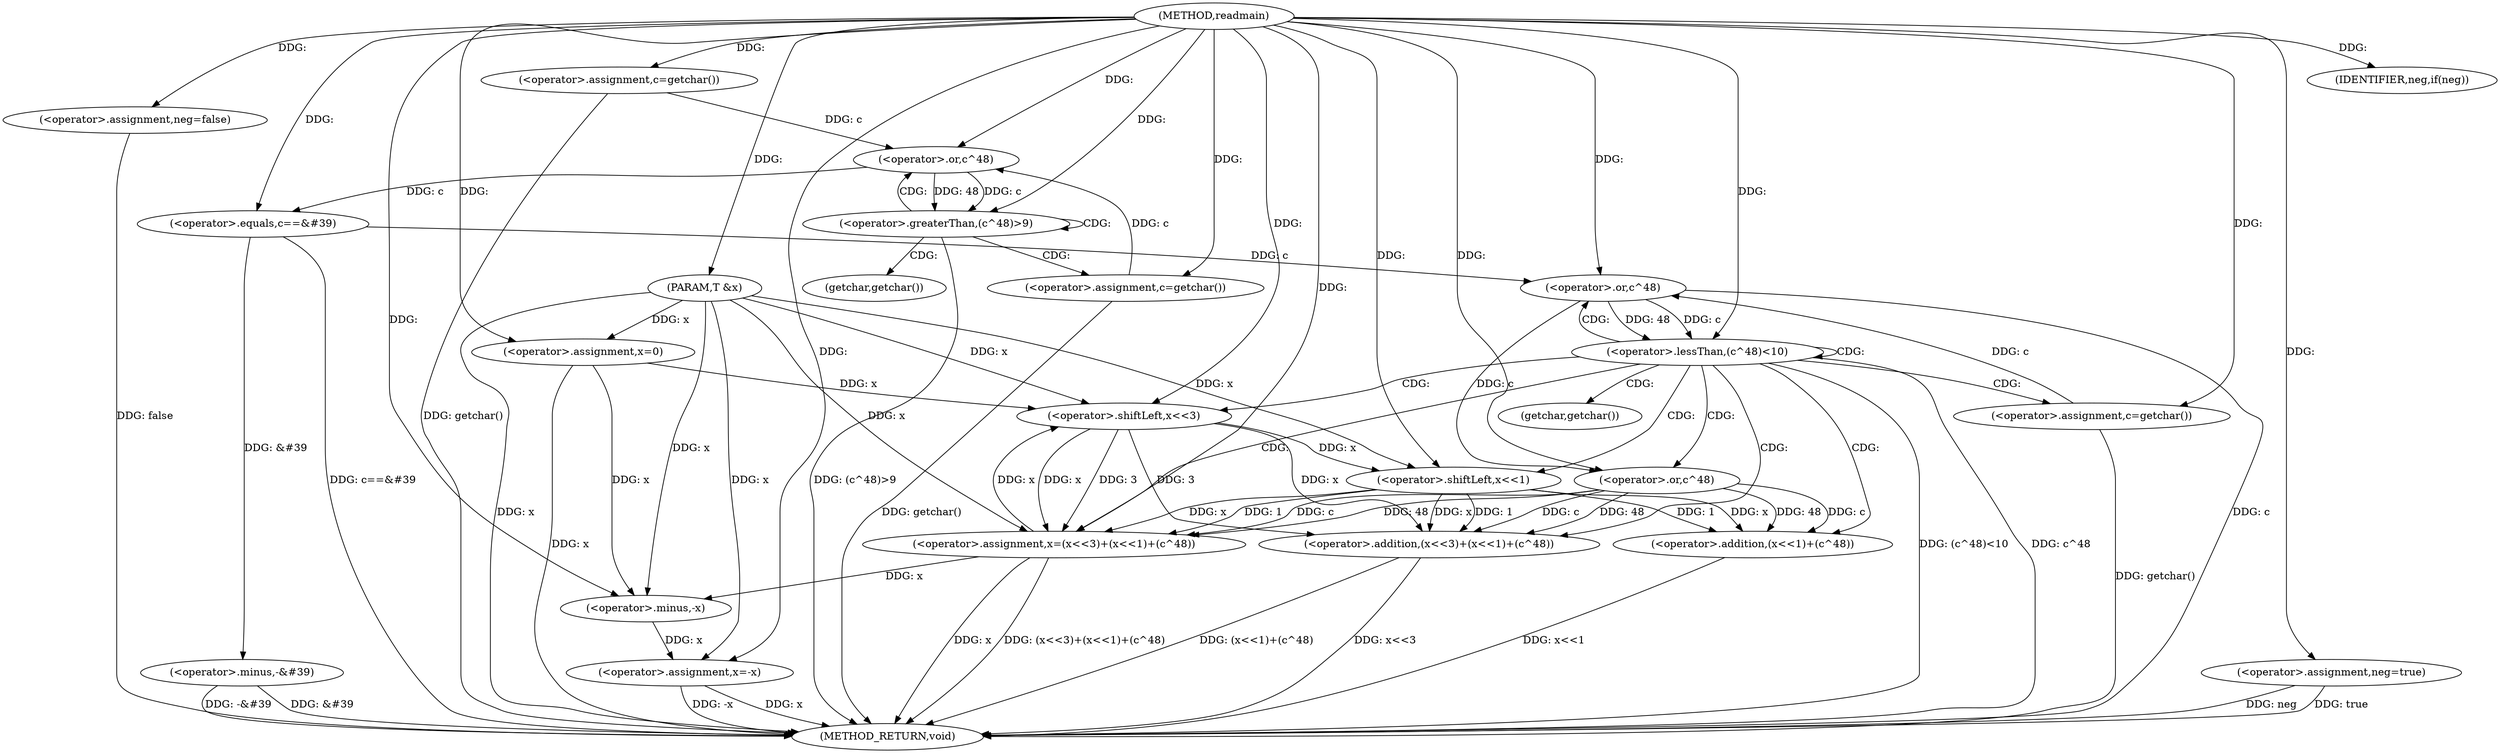 digraph "readmain" {  
"1000101" [label = "(METHOD,readmain)" ]
"1000162" [label = "(METHOD_RETURN,void)" ]
"1000102" [label = "(PARAM,T &x)" ]
"1000105" [label = "(<operator>.assignment,neg=false)" ]
"1000109" [label = "(<operator>.assignment,c=getchar())" ]
"1000121" [label = "(<operator>.equals,c==&#39)" ]
"1000125" [label = "(<operator>.minus,-&#39)" ]
"1000128" [label = "(<operator>.assignment,neg=true)" ]
"1000113" [label = "(<operator>.greaterThan,(c^48)>9)" ]
"1000118" [label = "(<operator>.assignment,c=getchar())" ]
"1000132" [label = "(<operator>.assignment,x=0)" ]
"1000135" [label = "(<operator>.lessThan,(c^48)<10)" ]
"1000140" [label = "(<operator>.assignment,c=getchar())" ]
"1000143" [label = "(<operator>.assignment,x=(x<<3)+(x<<1)+(c^48))" ]
"1000157" [label = "(IDENTIFIER,neg,if(neg))" ]
"1000158" [label = "(<operator>.assignment,x=-x)" ]
"1000114" [label = "(<operator>.or,c^48)" ]
"1000136" [label = "(<operator>.or,c^48)" ]
"1000145" [label = "(<operator>.addition,(x<<3)+(x<<1)+(c^48))" ]
"1000160" [label = "(<operator>.minus,-x)" ]
"1000146" [label = "(<operator>.shiftLeft,x<<3)" ]
"1000149" [label = "(<operator>.addition,(x<<1)+(c^48))" ]
"1000150" [label = "(<operator>.shiftLeft,x<<1)" ]
"1000153" [label = "(<operator>.or,c^48)" ]
"1000120" [label = "(getchar,getchar())" ]
"1000142" [label = "(getchar,getchar())" ]
  "1000102" -> "1000162"  [ label = "DDG: x"] 
  "1000109" -> "1000162"  [ label = "DDG: getchar()"] 
  "1000113" -> "1000162"  [ label = "DDG: (c^48)>9"] 
  "1000121" -> "1000162"  [ label = "DDG: c==&#39"] 
  "1000125" -> "1000162"  [ label = "DDG: &#39"] 
  "1000125" -> "1000162"  [ label = "DDG: -&#39"] 
  "1000128" -> "1000162"  [ label = "DDG: neg"] 
  "1000132" -> "1000162"  [ label = "DDG: x"] 
  "1000136" -> "1000162"  [ label = "DDG: c"] 
  "1000135" -> "1000162"  [ label = "DDG: c^48"] 
  "1000135" -> "1000162"  [ label = "DDG: (c^48)<10"] 
  "1000158" -> "1000162"  [ label = "DDG: x"] 
  "1000158" -> "1000162"  [ label = "DDG: -x"] 
  "1000143" -> "1000162"  [ label = "DDG: x"] 
  "1000145" -> "1000162"  [ label = "DDG: x<<3"] 
  "1000149" -> "1000162"  [ label = "DDG: x<<1"] 
  "1000145" -> "1000162"  [ label = "DDG: (x<<1)+(c^48)"] 
  "1000143" -> "1000162"  [ label = "DDG: (x<<3)+(x<<1)+(c^48)"] 
  "1000140" -> "1000162"  [ label = "DDG: getchar()"] 
  "1000118" -> "1000162"  [ label = "DDG: getchar()"] 
  "1000128" -> "1000162"  [ label = "DDG: true"] 
  "1000105" -> "1000162"  [ label = "DDG: false"] 
  "1000101" -> "1000102"  [ label = "DDG: "] 
  "1000101" -> "1000105"  [ label = "DDG: "] 
  "1000101" -> "1000109"  [ label = "DDG: "] 
  "1000101" -> "1000128"  [ label = "DDG: "] 
  "1000101" -> "1000118"  [ label = "DDG: "] 
  "1000114" -> "1000121"  [ label = "DDG: c"] 
  "1000101" -> "1000121"  [ label = "DDG: "] 
  "1000121" -> "1000125"  [ label = "DDG: &#39"] 
  "1000101" -> "1000132"  [ label = "DDG: "] 
  "1000101" -> "1000140"  [ label = "DDG: "] 
  "1000146" -> "1000143"  [ label = "DDG: 3"] 
  "1000146" -> "1000143"  [ label = "DDG: x"] 
  "1000153" -> "1000143"  [ label = "DDG: 48"] 
  "1000153" -> "1000143"  [ label = "DDG: c"] 
  "1000150" -> "1000143"  [ label = "DDG: x"] 
  "1000150" -> "1000143"  [ label = "DDG: 1"] 
  "1000101" -> "1000157"  [ label = "DDG: "] 
  "1000160" -> "1000158"  [ label = "DDG: x"] 
  "1000114" -> "1000113"  [ label = "DDG: c"] 
  "1000114" -> "1000113"  [ label = "DDG: 48"] 
  "1000101" -> "1000113"  [ label = "DDG: "] 
  "1000102" -> "1000132"  [ label = "DDG: x"] 
  "1000136" -> "1000135"  [ label = "DDG: c"] 
  "1000136" -> "1000135"  [ label = "DDG: 48"] 
  "1000101" -> "1000135"  [ label = "DDG: "] 
  "1000102" -> "1000143"  [ label = "DDG: x"] 
  "1000101" -> "1000143"  [ label = "DDG: "] 
  "1000102" -> "1000158"  [ label = "DDG: x"] 
  "1000101" -> "1000158"  [ label = "DDG: "] 
  "1000109" -> "1000114"  [ label = "DDG: c"] 
  "1000118" -> "1000114"  [ label = "DDG: c"] 
  "1000101" -> "1000114"  [ label = "DDG: "] 
  "1000121" -> "1000136"  [ label = "DDG: c"] 
  "1000140" -> "1000136"  [ label = "DDG: c"] 
  "1000101" -> "1000136"  [ label = "DDG: "] 
  "1000146" -> "1000145"  [ label = "DDG: 3"] 
  "1000146" -> "1000145"  [ label = "DDG: x"] 
  "1000153" -> "1000145"  [ label = "DDG: 48"] 
  "1000153" -> "1000145"  [ label = "DDG: c"] 
  "1000150" -> "1000145"  [ label = "DDG: x"] 
  "1000150" -> "1000145"  [ label = "DDG: 1"] 
  "1000132" -> "1000160"  [ label = "DDG: x"] 
  "1000143" -> "1000160"  [ label = "DDG: x"] 
  "1000102" -> "1000160"  [ label = "DDG: x"] 
  "1000101" -> "1000160"  [ label = "DDG: "] 
  "1000132" -> "1000146"  [ label = "DDG: x"] 
  "1000143" -> "1000146"  [ label = "DDG: x"] 
  "1000102" -> "1000146"  [ label = "DDG: x"] 
  "1000101" -> "1000146"  [ label = "DDG: "] 
  "1000150" -> "1000149"  [ label = "DDG: x"] 
  "1000150" -> "1000149"  [ label = "DDG: 1"] 
  "1000153" -> "1000149"  [ label = "DDG: 48"] 
  "1000153" -> "1000149"  [ label = "DDG: c"] 
  "1000146" -> "1000150"  [ label = "DDG: x"] 
  "1000102" -> "1000150"  [ label = "DDG: x"] 
  "1000101" -> "1000150"  [ label = "DDG: "] 
  "1000136" -> "1000153"  [ label = "DDG: c"] 
  "1000101" -> "1000153"  [ label = "DDG: "] 
  "1000113" -> "1000120"  [ label = "CDG: "] 
  "1000113" -> "1000113"  [ label = "CDG: "] 
  "1000113" -> "1000114"  [ label = "CDG: "] 
  "1000113" -> "1000118"  [ label = "CDG: "] 
  "1000135" -> "1000153"  [ label = "CDG: "] 
  "1000135" -> "1000143"  [ label = "CDG: "] 
  "1000135" -> "1000142"  [ label = "CDG: "] 
  "1000135" -> "1000145"  [ label = "CDG: "] 
  "1000135" -> "1000150"  [ label = "CDG: "] 
  "1000135" -> "1000135"  [ label = "CDG: "] 
  "1000135" -> "1000146"  [ label = "CDG: "] 
  "1000135" -> "1000136"  [ label = "CDG: "] 
  "1000135" -> "1000149"  [ label = "CDG: "] 
  "1000135" -> "1000140"  [ label = "CDG: "] 
}
